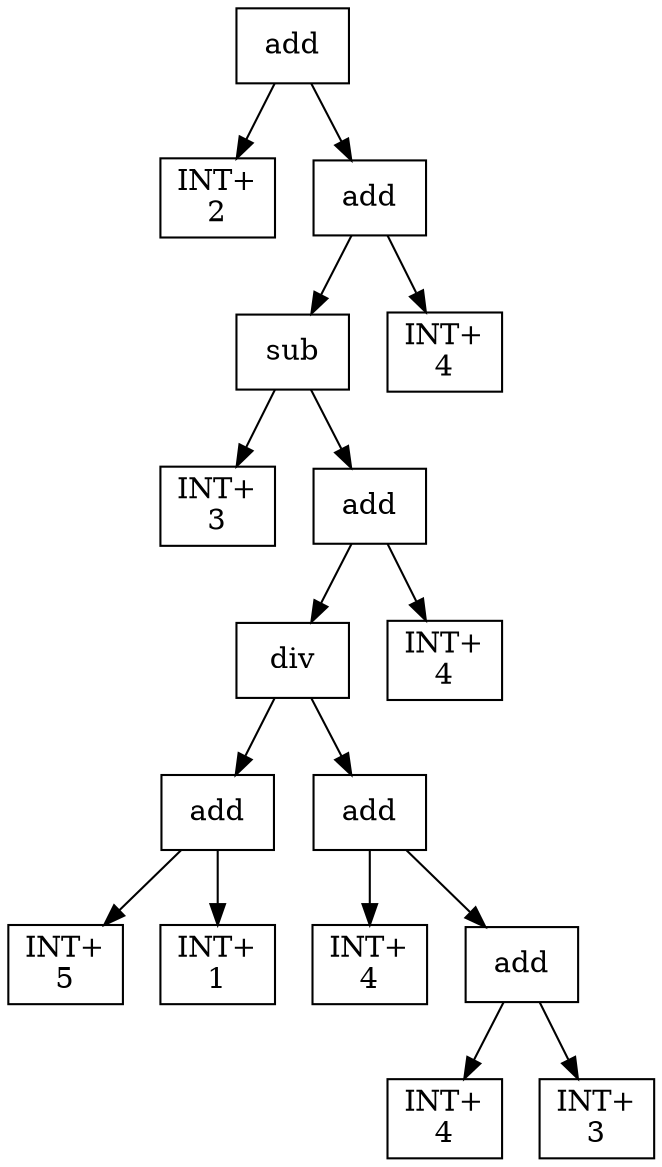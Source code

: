 digraph expr {
  node [shape=box];
  n1 [label="add"];
  n2 [label="INT+\n2"];
  n3 [label="add"];
  n4 [label="sub"];
  n5 [label="INT+\n3"];
  n6 [label="add"];
  n7 [label="div"];
  n8 [label="add"];
  n9 [label="INT+\n5"];
  n10 [label="INT+\n1"];
  n8 -> n9;
  n8 -> n10;
  n11 [label="add"];
  n12 [label="INT+\n4"];
  n13 [label="add"];
  n14 [label="INT+\n4"];
  n15 [label="INT+\n3"];
  n13 -> n14;
  n13 -> n15;
  n11 -> n12;
  n11 -> n13;
  n7 -> n8;
  n7 -> n11;
  n16 [label="INT+\n4"];
  n6 -> n7;
  n6 -> n16;
  n4 -> n5;
  n4 -> n6;
  n17 [label="INT+\n4"];
  n3 -> n4;
  n3 -> n17;
  n1 -> n2;
  n1 -> n3;
}